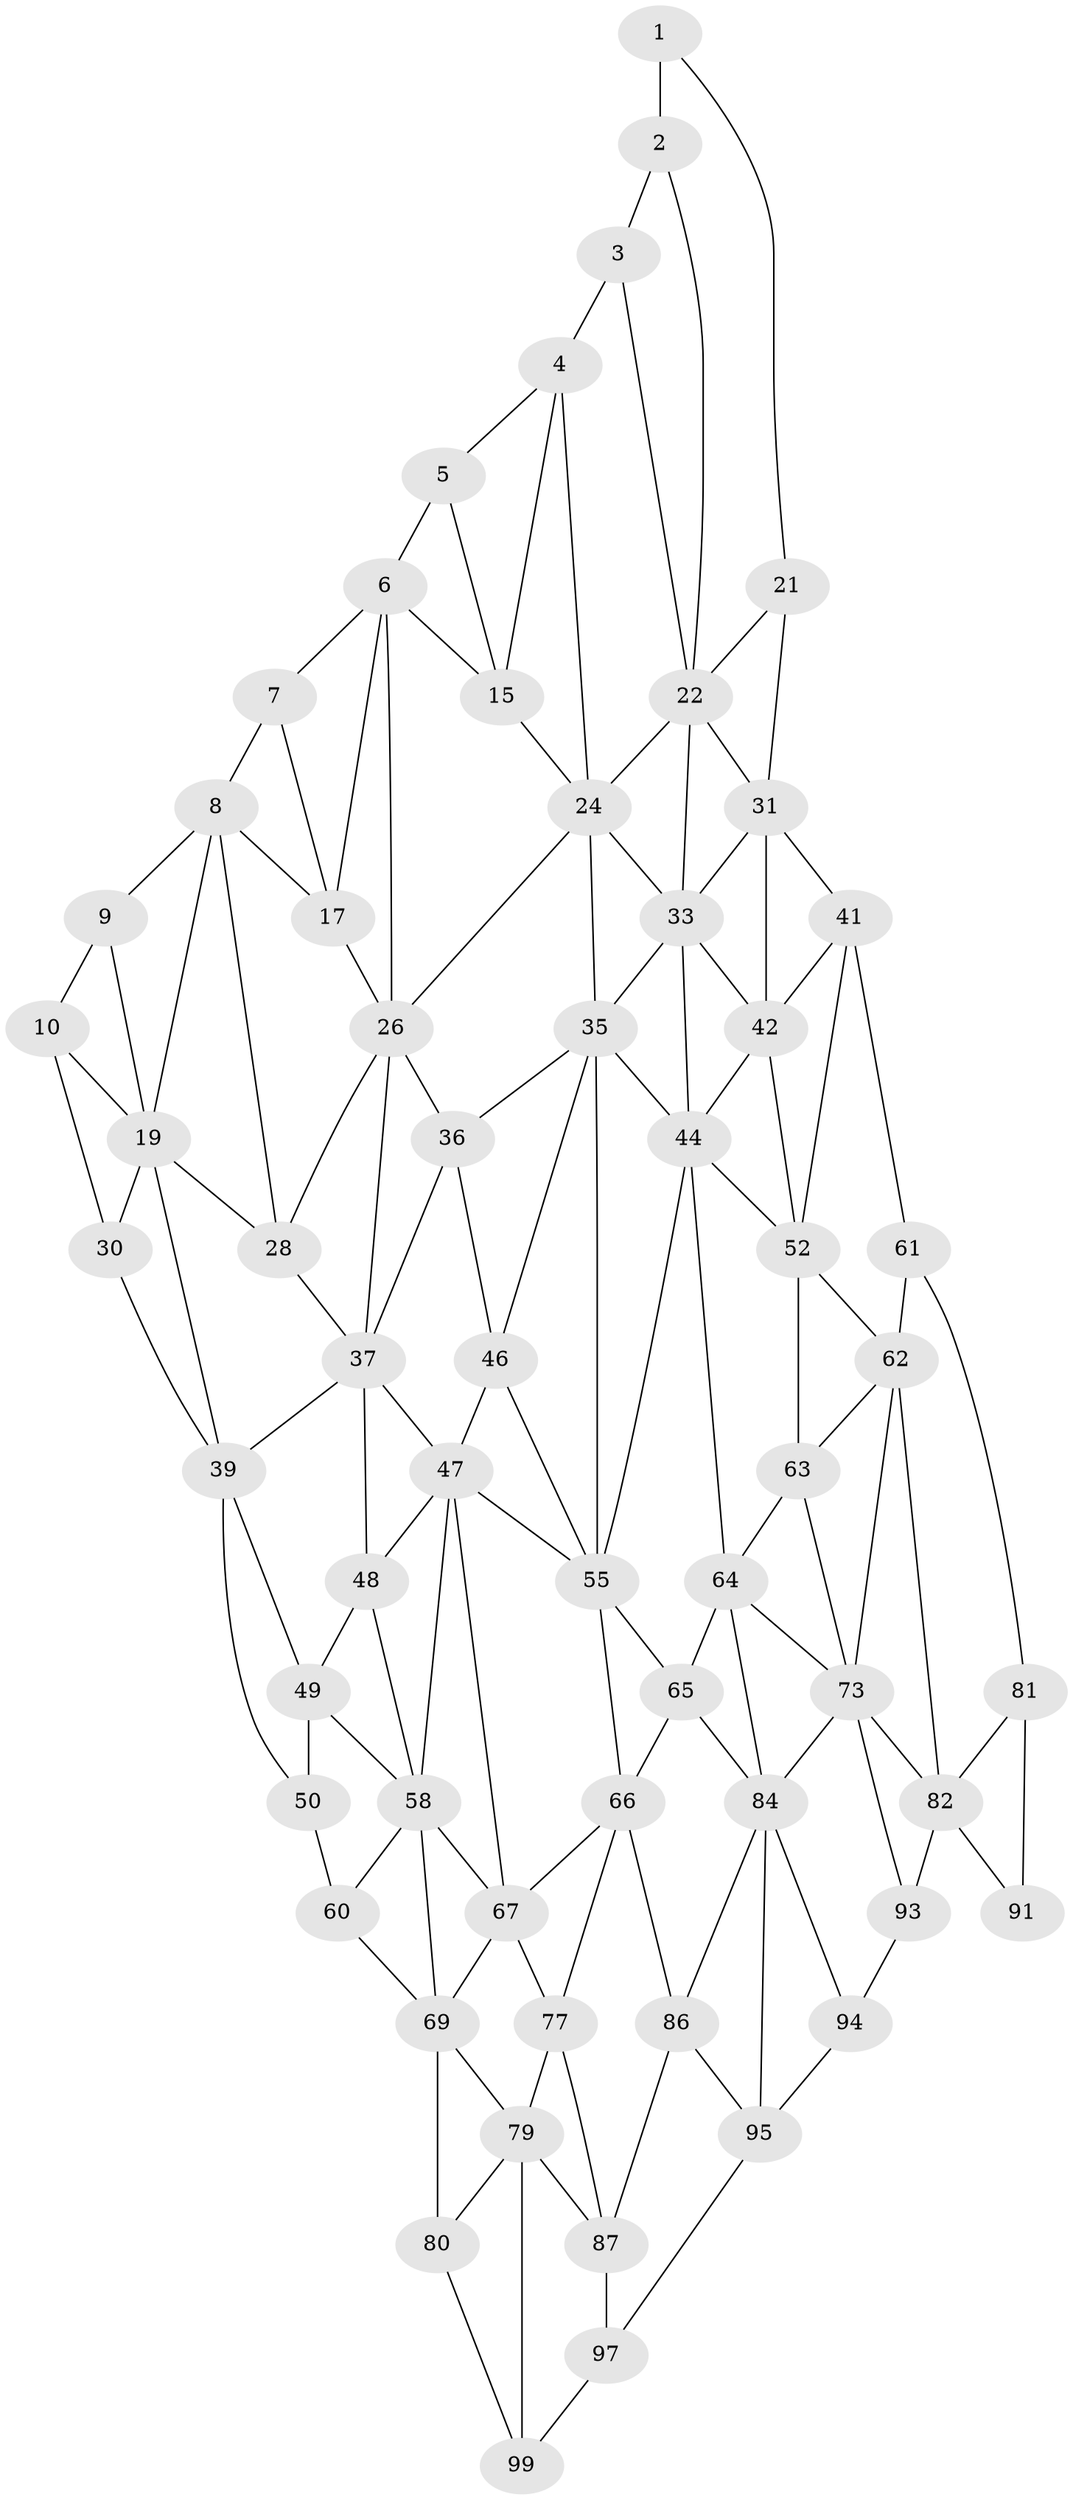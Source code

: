 // original degree distribution, {2: 0.04, 3: 0.32, 4: 0.64}
// Generated by graph-tools (version 1.1) at 2025/11/02/21/25 10:11:12]
// undirected, 60 vertices, 129 edges
graph export_dot {
graph [start="1"]
  node [color=gray90,style=filled];
  1 [super="+11"];
  2 [super="+12"];
  3 [super="+13"];
  4 [super="+14"];
  5;
  6 [super="+16"];
  7;
  8 [super="+18"];
  9;
  10 [super="+20"];
  15;
  17;
  19 [super="+29"];
  21;
  22 [super="+23"];
  24 [super="+25"];
  26 [super="+27"];
  28;
  30;
  31 [super="+32"];
  33 [super="+34"];
  35 [super="+45"];
  36;
  37 [super="+38"];
  39 [super="+40"];
  41 [super="+51"];
  42 [super="+43"];
  44 [super="+54"];
  46;
  47 [super="+57"];
  48;
  49;
  50;
  52 [super="+53"];
  55 [super="+56"];
  58 [super="+59"];
  60;
  61 [super="+71"];
  62 [super="+72"];
  63;
  64 [super="+74"];
  65 [super="+75"];
  66 [super="+76"];
  67 [super="+68"];
  69 [super="+70"];
  73 [super="+83"];
  77 [super="+78"];
  79 [super="+89"];
  80 [super="+90"];
  81;
  82 [super="+92"];
  84 [super="+85"];
  86;
  87 [super="+88"];
  91;
  93;
  94;
  95 [super="+96"];
  97 [super="+98"];
  99 [super="+100"];
  1 -- 2 [weight=2];
  1 -- 21;
  2 -- 3 [weight=2];
  2 -- 22;
  3 -- 4 [weight=2];
  3 -- 22;
  4 -- 5;
  4 -- 24;
  4 -- 15;
  5 -- 15;
  5 -- 6;
  6 -- 7;
  6 -- 17;
  6 -- 26;
  6 -- 15;
  7 -- 17;
  7 -- 8;
  8 -- 9;
  8 -- 17;
  8 -- 19;
  8 -- 28;
  9 -- 19;
  9 -- 10;
  10 -- 19;
  10 -- 30;
  15 -- 24;
  17 -- 26;
  19 -- 28;
  19 -- 30;
  19 -- 39;
  21 -- 31;
  21 -- 22;
  22 -- 24;
  22 -- 33;
  22 -- 31;
  24 -- 26;
  24 -- 35;
  24 -- 33;
  26 -- 36;
  26 -- 28;
  26 -- 37;
  28 -- 37;
  30 -- 39;
  31 -- 41;
  31 -- 33;
  31 -- 42;
  33 -- 42;
  33 -- 35;
  33 -- 44;
  35 -- 36;
  35 -- 44;
  35 -- 46;
  35 -- 55;
  36 -- 46;
  36 -- 37;
  37 -- 47;
  37 -- 48;
  37 -- 39;
  39 -- 49;
  39 -- 50;
  41 -- 42;
  41 -- 52;
  41 -- 61;
  42 -- 52 [weight=2];
  42 -- 44;
  44 -- 64;
  44 -- 55;
  44 -- 52;
  46 -- 47;
  46 -- 55;
  47 -- 48;
  47 -- 58;
  47 -- 67;
  47 -- 55;
  48 -- 58;
  48 -- 49;
  49 -- 50;
  49 -- 58;
  50 -- 60;
  52 -- 62;
  52 -- 63;
  55 -- 65;
  55 -- 66;
  58 -- 60;
  58 -- 69;
  58 -- 67;
  60 -- 69;
  61 -- 62 [weight=2];
  61 -- 81;
  62 -- 63;
  62 -- 73;
  62 -- 82;
  63 -- 73;
  63 -- 64;
  64 -- 65 [weight=2];
  64 -- 73;
  64 -- 84;
  65 -- 66 [weight=2];
  65 -- 84;
  66 -- 67;
  66 -- 77;
  66 -- 86;
  67 -- 77 [weight=2];
  67 -- 69;
  69 -- 79;
  69 -- 80;
  73 -- 82;
  73 -- 84;
  73 -- 93;
  77 -- 87 [weight=2];
  77 -- 79;
  79 -- 80 [weight=2];
  79 -- 99;
  79 -- 87;
  80 -- 99;
  81 -- 91;
  81 -- 82;
  82 -- 91;
  82 -- 93;
  84 -- 94;
  84 -- 86;
  84 -- 95;
  86 -- 87;
  86 -- 95;
  87 -- 97 [weight=2];
  93 -- 94;
  94 -- 95;
  95 -- 97;
  97 -- 99;
}
